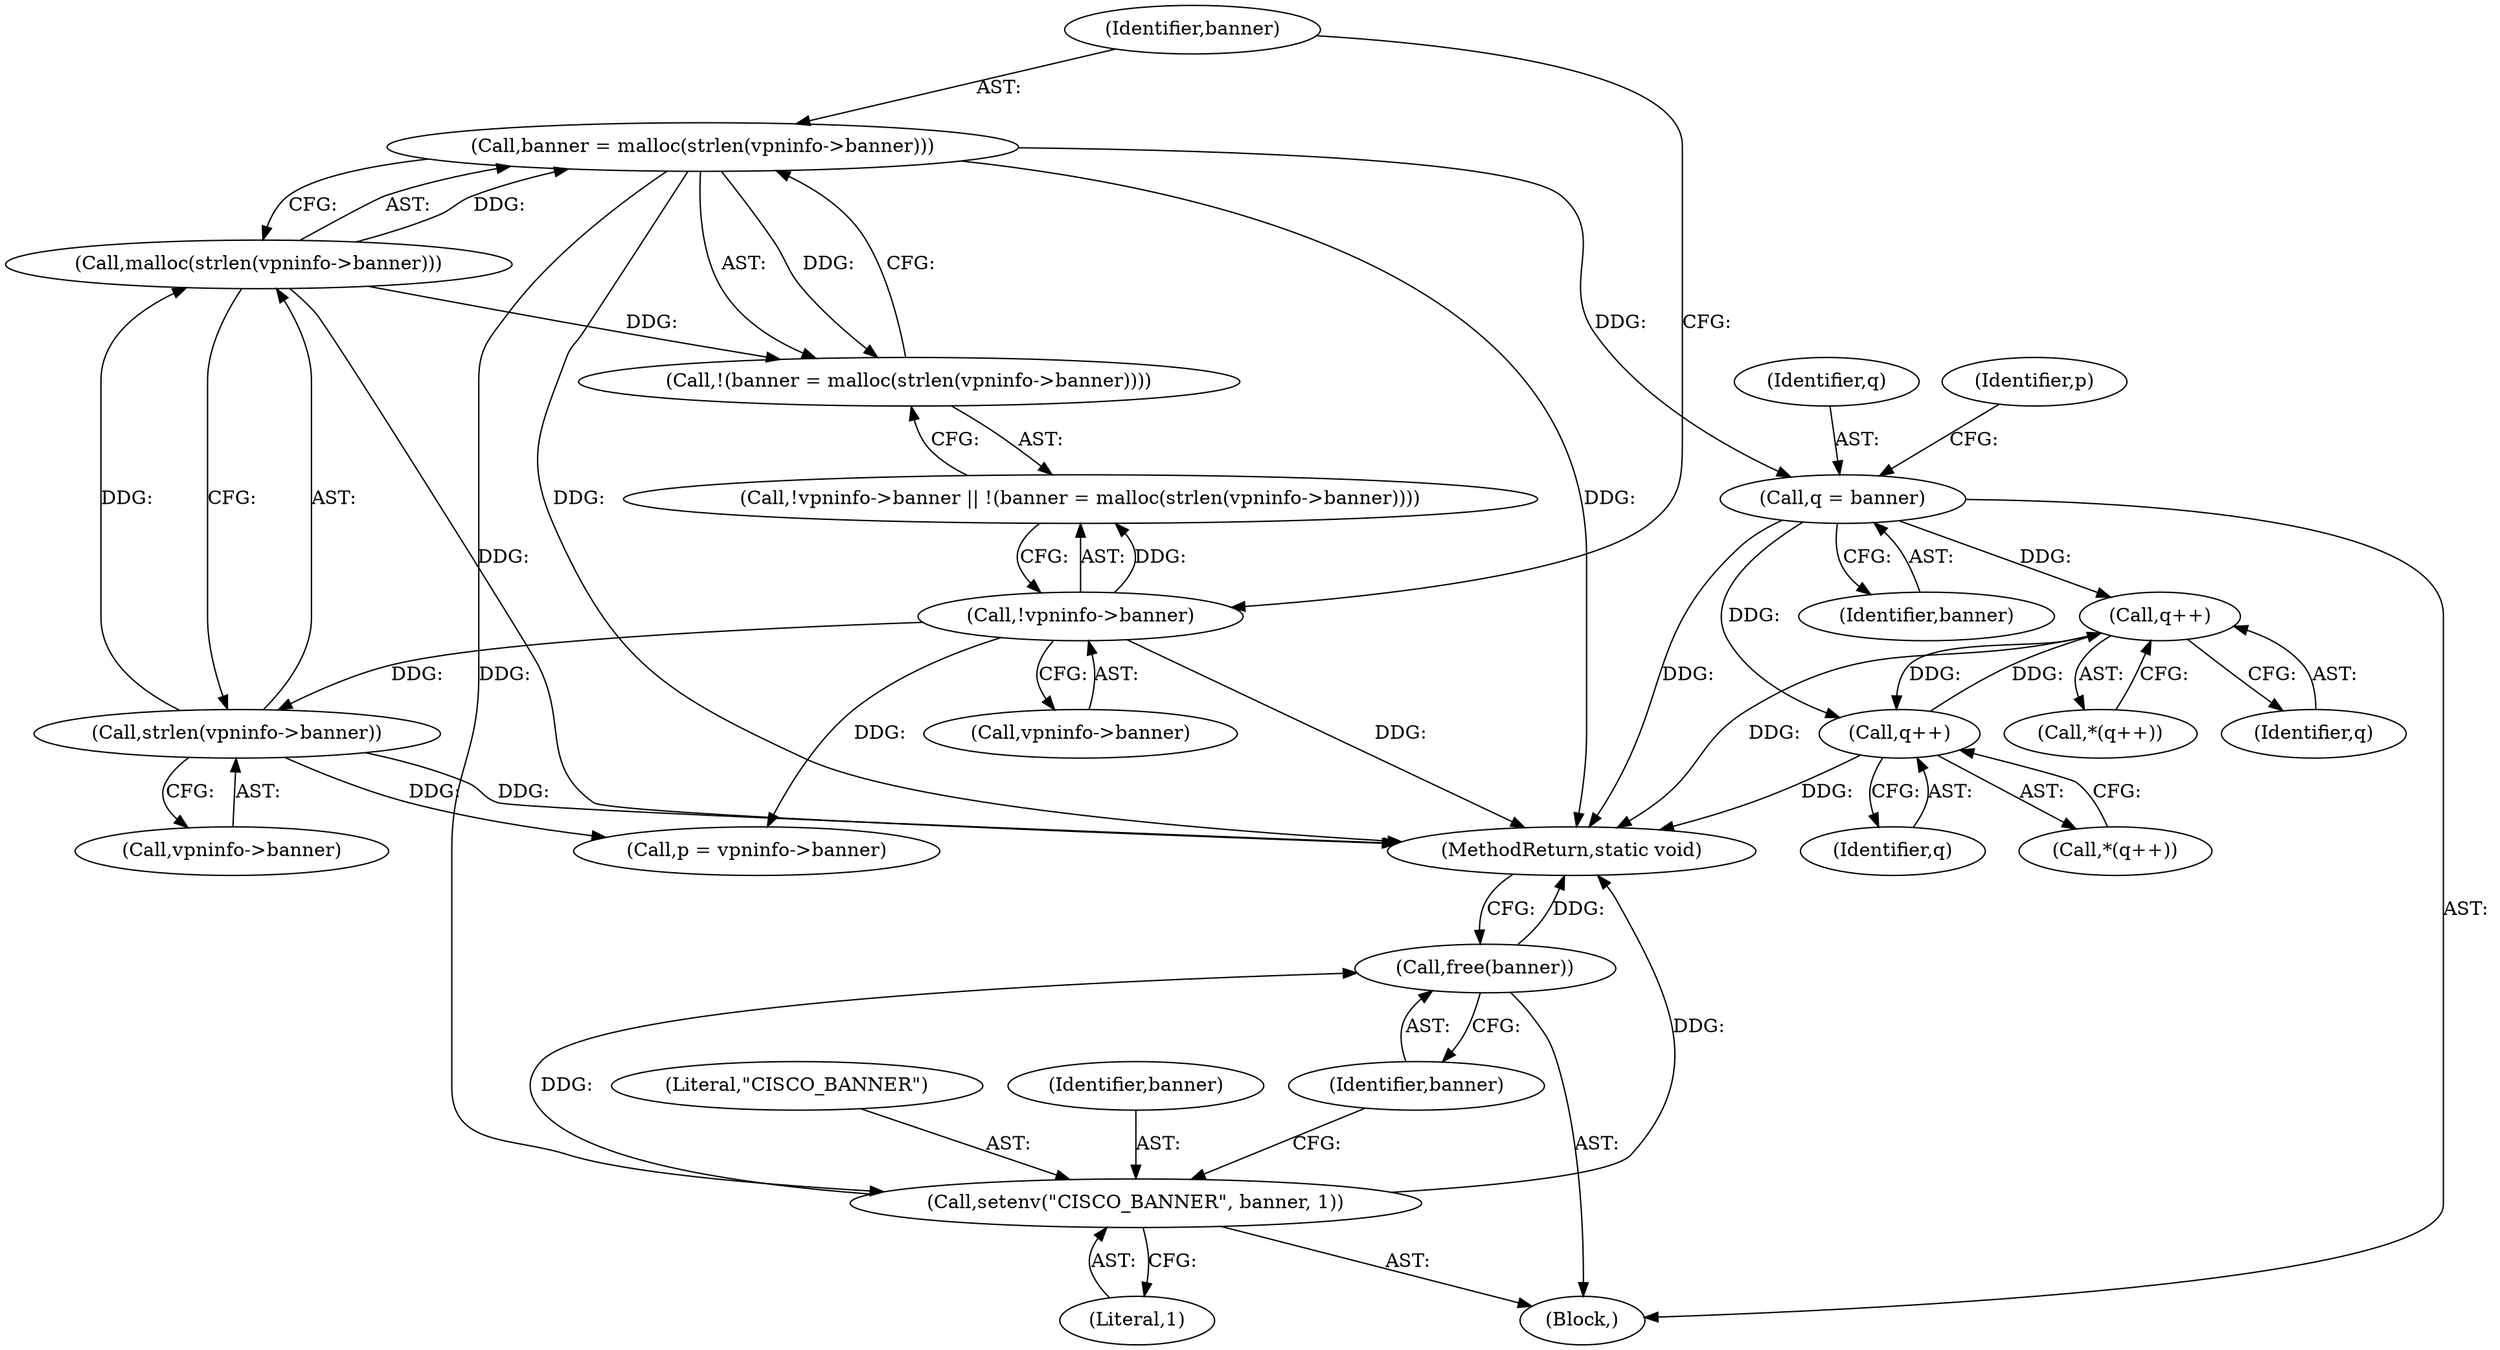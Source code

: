digraph "1_infradead_14cae65318d3ef1f7d449e463b72b6934e82f1c2@API" {
"1000113" [label="(Call,banner = malloc(strlen(vpninfo->banner)))"];
"1000115" [label="(Call,malloc(strlen(vpninfo->banner)))"];
"1000116" [label="(Call,strlen(vpninfo->banner))"];
"1000108" [label="(Call,!vpninfo->banner)"];
"1000112" [label="(Call,!(banner = malloc(strlen(vpninfo->banner))))"];
"1000129" [label="(Call,q = banner)"];
"1000162" [label="(Call,q++)"];
"1000174" [label="(Call,q++)"];
"1000183" [label="(Call,setenv(\"CISCO_BANNER\", banner, 1))"];
"1000187" [label="(Call,free(banner))"];
"1000188" [label="(Identifier,banner)"];
"1000175" [label="(Identifier,q)"];
"1000186" [label="(Literal,1)"];
"1000130" [label="(Identifier,q)"];
"1000117" [label="(Call,vpninfo->banner)"];
"1000109" [label="(Call,vpninfo->banner)"];
"1000189" [label="(MethodReturn,static void)"];
"1000113" [label="(Call,banner = malloc(strlen(vpninfo->banner)))"];
"1000184" [label="(Literal,\"CISCO_BANNER\")"];
"1000161" [label="(Call,*(q++))"];
"1000108" [label="(Call,!vpninfo->banner)"];
"1000183" [label="(Call,setenv(\"CISCO_BANNER\", banner, 1))"];
"1000129" [label="(Call,q = banner)"];
"1000124" [label="(Call,p = vpninfo->banner)"];
"1000131" [label="(Identifier,banner)"];
"1000107" [label="(Call,!vpninfo->banner || !(banner = malloc(strlen(vpninfo->banner))))"];
"1000187" [label="(Call,free(banner))"];
"1000162" [label="(Call,q++)"];
"1000112" [label="(Call,!(banner = malloc(strlen(vpninfo->banner))))"];
"1000163" [label="(Identifier,q)"];
"1000102" [label="(Block,)"];
"1000116" [label="(Call,strlen(vpninfo->banner))"];
"1000115" [label="(Call,malloc(strlen(vpninfo->banner)))"];
"1000134" [label="(Identifier,p)"];
"1000114" [label="(Identifier,banner)"];
"1000174" [label="(Call,q++)"];
"1000173" [label="(Call,*(q++))"];
"1000185" [label="(Identifier,banner)"];
"1000113" -> "1000112"  [label="AST: "];
"1000113" -> "1000115"  [label="CFG: "];
"1000114" -> "1000113"  [label="AST: "];
"1000115" -> "1000113"  [label="AST: "];
"1000112" -> "1000113"  [label="CFG: "];
"1000113" -> "1000189"  [label="DDG: "];
"1000113" -> "1000189"  [label="DDG: "];
"1000113" -> "1000112"  [label="DDG: "];
"1000115" -> "1000113"  [label="DDG: "];
"1000113" -> "1000129"  [label="DDG: "];
"1000113" -> "1000183"  [label="DDG: "];
"1000115" -> "1000116"  [label="CFG: "];
"1000116" -> "1000115"  [label="AST: "];
"1000115" -> "1000189"  [label="DDG: "];
"1000115" -> "1000112"  [label="DDG: "];
"1000116" -> "1000115"  [label="DDG: "];
"1000116" -> "1000117"  [label="CFG: "];
"1000117" -> "1000116"  [label="AST: "];
"1000116" -> "1000189"  [label="DDG: "];
"1000108" -> "1000116"  [label="DDG: "];
"1000116" -> "1000124"  [label="DDG: "];
"1000108" -> "1000107"  [label="AST: "];
"1000108" -> "1000109"  [label="CFG: "];
"1000109" -> "1000108"  [label="AST: "];
"1000114" -> "1000108"  [label="CFG: "];
"1000107" -> "1000108"  [label="CFG: "];
"1000108" -> "1000189"  [label="DDG: "];
"1000108" -> "1000107"  [label="DDG: "];
"1000108" -> "1000124"  [label="DDG: "];
"1000112" -> "1000107"  [label="AST: "];
"1000107" -> "1000112"  [label="CFG: "];
"1000129" -> "1000102"  [label="AST: "];
"1000129" -> "1000131"  [label="CFG: "];
"1000130" -> "1000129"  [label="AST: "];
"1000131" -> "1000129"  [label="AST: "];
"1000134" -> "1000129"  [label="CFG: "];
"1000129" -> "1000189"  [label="DDG: "];
"1000129" -> "1000162"  [label="DDG: "];
"1000129" -> "1000174"  [label="DDG: "];
"1000162" -> "1000161"  [label="AST: "];
"1000162" -> "1000163"  [label="CFG: "];
"1000163" -> "1000162"  [label="AST: "];
"1000161" -> "1000162"  [label="CFG: "];
"1000162" -> "1000189"  [label="DDG: "];
"1000174" -> "1000162"  [label="DDG: "];
"1000162" -> "1000174"  [label="DDG: "];
"1000174" -> "1000173"  [label="AST: "];
"1000174" -> "1000175"  [label="CFG: "];
"1000175" -> "1000174"  [label="AST: "];
"1000173" -> "1000174"  [label="CFG: "];
"1000174" -> "1000189"  [label="DDG: "];
"1000183" -> "1000102"  [label="AST: "];
"1000183" -> "1000186"  [label="CFG: "];
"1000184" -> "1000183"  [label="AST: "];
"1000185" -> "1000183"  [label="AST: "];
"1000186" -> "1000183"  [label="AST: "];
"1000188" -> "1000183"  [label="CFG: "];
"1000183" -> "1000189"  [label="DDG: "];
"1000183" -> "1000187"  [label="DDG: "];
"1000187" -> "1000102"  [label="AST: "];
"1000187" -> "1000188"  [label="CFG: "];
"1000188" -> "1000187"  [label="AST: "];
"1000189" -> "1000187"  [label="CFG: "];
"1000187" -> "1000189"  [label="DDG: "];
}
